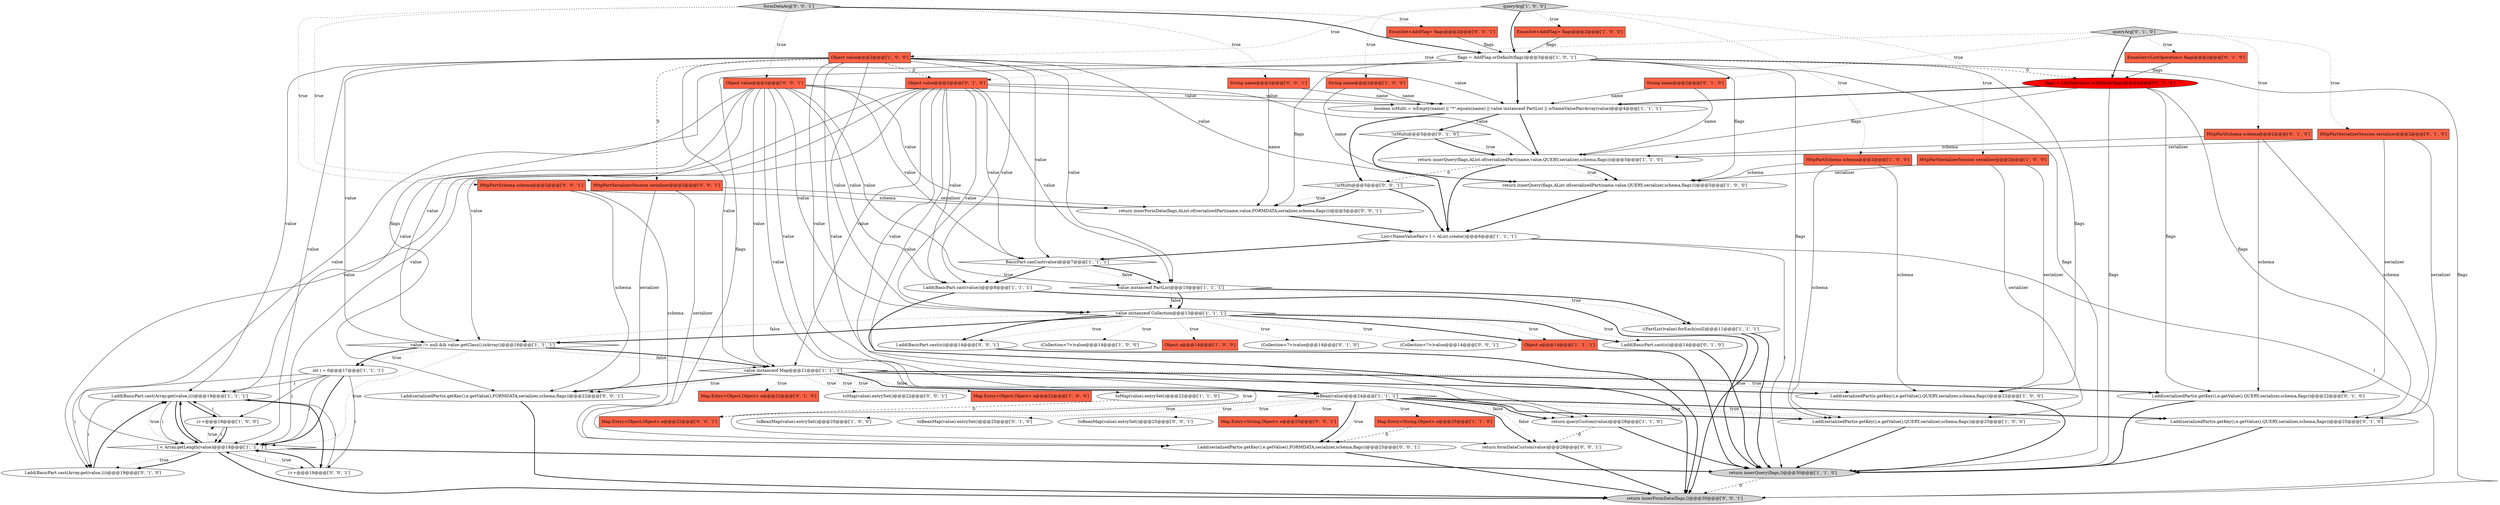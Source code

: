 digraph {
14 [style = filled, label = "l.add(BasicPart.cast(Array.get(value,i)))@@@19@@@['1', '1', '1']", fillcolor = white, shape = ellipse image = "AAA0AAABBB1BBB"];
65 [style = filled, label = "(Collection<?>)value@@@14@@@['0', '0', '1']", fillcolor = white, shape = ellipse image = "AAA0AAABBB3BBB"];
46 [style = filled, label = "l.add(serializedPart(e.getKey(),e.getValue(),QUERY,serializer,schema,flags))@@@22@@@['0', '1', '0']", fillcolor = white, shape = ellipse image = "AAA0AAABBB2BBB"];
63 [style = filled, label = "l.add(serializedPart(e.getKey(),e.getValue(),FORMDATA,serializer,schema,flags))@@@25@@@['0', '0', '1']", fillcolor = white, shape = ellipse image = "AAA0AAABBB3BBB"];
32 [style = filled, label = "Map.Entry<String,Object> e@@@25@@@['1', '1', '0']", fillcolor = tomato, shape = box image = "AAA0AAABBB1BBB"];
31 [style = filled, label = "List<NameValuePair> l = AList.create()@@@6@@@['1', '1', '1']", fillcolor = white, shape = ellipse image = "AAA0AAABBB1BBB"];
37 [style = filled, label = "String name@@@2@@@['0', '1', '0']", fillcolor = tomato, shape = box image = "AAA0AAABBB2BBB"];
52 [style = filled, label = "Object value@@@2@@@['0', '0', '1']", fillcolor = tomato, shape = box image = "AAA0AAABBB3BBB"];
47 [style = filled, label = "Object value@@@2@@@['0', '1', '0']", fillcolor = tomato, shape = box image = "AAA1AAABBB2BBB"];
27 [style = filled, label = "return queryCustom(value)@@@28@@@['1', '1', '0']", fillcolor = white, shape = ellipse image = "AAA0AAABBB1BBB"];
30 [style = filled, label = "value instanceof Collection@@@13@@@['1', '1', '1']", fillcolor = white, shape = diamond image = "AAA0AAABBB1BBB"];
15 [style = filled, label = "(Collection<?>)value@@@14@@@['1', '0', '0']", fillcolor = white, shape = ellipse image = "AAA0AAABBB1BBB"];
25 [style = filled, label = "int i = 0@@@17@@@['1', '1', '1']", fillcolor = white, shape = ellipse image = "AAA0AAABBB1BBB"];
22 [style = filled, label = "isBean(value)@@@24@@@['1', '1', '1']", fillcolor = white, shape = diamond image = "AAA0AAABBB1BBB"];
9 [style = filled, label = "i++@@@19@@@['1', '0', '0']", fillcolor = white, shape = ellipse image = "AAA0AAABBB1BBB"];
12 [style = filled, label = "value instanceof PartList@@@10@@@['1', '1', '1']", fillcolor = white, shape = diamond image = "AAA0AAABBB1BBB"];
48 [style = filled, label = "flags = ListOperation.orDefault(flags)@@@3@@@['0', '1', '0']", fillcolor = red, shape = ellipse image = "AAA1AAABBB2BBB"];
59 [style = filled, label = "return innerFormData(flags,l)@@@30@@@['0', '0', '1']", fillcolor = lightgray, shape = ellipse image = "AAA0AAABBB3BBB"];
43 [style = filled, label = "Map.Entry<Object,Object> e@@@22@@@['0', '1', '0']", fillcolor = tomato, shape = box image = "AAA0AAABBB2BBB"];
10 [style = filled, label = "l.add(serializedPart(e.getKey(),e.getValue(),QUERY,serializer,schema,flags))@@@25@@@['1', '0', '0']", fillcolor = white, shape = ellipse image = "AAA0AAABBB1BBB"];
34 [style = filled, label = "queryArg['0', '1', '0']", fillcolor = lightgray, shape = diamond image = "AAA0AAABBB2BBB"];
45 [style = filled, label = "HttpPartSerializerSession serializer@@@2@@@['0', '1', '0']", fillcolor = tomato, shape = box image = "AAA0AAABBB2BBB"];
42 [style = filled, label = "l.add(BasicPart.cast(o))@@@14@@@['0', '1', '0']", fillcolor = white, shape = ellipse image = "AAA0AAABBB2BBB"];
6 [style = filled, label = "queryArg['1', '0', '0']", fillcolor = lightgray, shape = diamond image = "AAA0AAABBB1BBB"];
19 [style = filled, label = "((PartList)value).forEach(null)@@@11@@@['1', '1', '1']", fillcolor = white, shape = ellipse image = "AAA0AAABBB1BBB"];
44 [style = filled, label = "l.add(BasicPart.cast(Array.get(value,i)))@@@19@@@['0', '1', '0']", fillcolor = white, shape = ellipse image = "AAA0AAABBB2BBB"];
18 [style = filled, label = "value != null && value.getClass().isArray()@@@16@@@['1', '1', '1']", fillcolor = white, shape = diamond image = "AAA0AAABBB1BBB"];
49 [style = filled, label = "return innerFormData(flags,AList.of(serializedPart(name,value,FORMDATA,serializer,schema,flags)))@@@5@@@['0', '0', '1']", fillcolor = white, shape = ellipse image = "AAA0AAABBB3BBB"];
53 [style = filled, label = "l.add(serializedPart(e.getKey(),e.getValue(),FORMDATA,serializer,schema,flags))@@@22@@@['0', '0', '1']", fillcolor = white, shape = ellipse image = "AAA0AAABBB3BBB"];
58 [style = filled, label = "String name@@@2@@@['0', '0', '1']", fillcolor = tomato, shape = box image = "AAA0AAABBB3BBB"];
56 [style = filled, label = "l.add(BasicPart.cast(o))@@@14@@@['0', '0', '1']", fillcolor = white, shape = ellipse image = "AAA0AAABBB3BBB"];
24 [style = filled, label = "l.add(BasicPart.cast(value))@@@8@@@['1', '1', '1']", fillcolor = white, shape = ellipse image = "AAA0AAABBB1BBB"];
5 [style = filled, label = "value instanceof Map@@@21@@@['1', '1', '1']", fillcolor = white, shape = diamond image = "AAA0AAABBB1BBB"];
57 [style = filled, label = "return formDataCustom(value)@@@28@@@['0', '0', '1']", fillcolor = white, shape = ellipse image = "AAA0AAABBB3BBB"];
51 [style = filled, label = "toMap(value).entrySet()@@@22@@@['0', '0', '1']", fillcolor = white, shape = ellipse image = "AAA0AAABBB3BBB"];
3 [style = filled, label = "HttpPartSerializerSession serializer@@@2@@@['1', '0', '0']", fillcolor = tomato, shape = box image = "AAA0AAABBB1BBB"];
4 [style = filled, label = "toBeanMap(value).entrySet()@@@25@@@['1', '0', '0']", fillcolor = white, shape = ellipse image = "AAA0AAABBB1BBB"];
11 [style = filled, label = "Map.Entry<Object,Object> e@@@22@@@['1', '0', '0']", fillcolor = tomato, shape = box image = "AAA0AAABBB1BBB"];
21 [style = filled, label = "String name@@@2@@@['1', '0', '0']", fillcolor = tomato, shape = box image = "AAA0AAABBB1BBB"];
29 [style = filled, label = "BasicPart.canCast(value)@@@7@@@['1', '1', '1']", fillcolor = white, shape = diamond image = "AAA0AAABBB1BBB"];
67 [style = filled, label = "formDataArg['0', '0', '1']", fillcolor = lightgray, shape = diamond image = "AAA0AAABBB3BBB"];
13 [style = filled, label = "return innerQuery(flags,AList.of(serializedPart(name,value,QUERY,serializer,schema,flags)))@@@5@@@['1', '0', '0']", fillcolor = white, shape = ellipse image = "AAA0AAABBB1BBB"];
39 [style = filled, label = "toBeanMap(value).entrySet()@@@25@@@['0', '1', '0']", fillcolor = white, shape = ellipse image = "AAA0AAABBB2BBB"];
54 [style = filled, label = "i++@@@19@@@['0', '0', '1']", fillcolor = white, shape = ellipse image = "AAA0AAABBB3BBB"];
33 [style = filled, label = "Object o@@@14@@@['1', '1', '1']", fillcolor = tomato, shape = box image = "AAA0AAABBB1BBB"];
35 [style = filled, label = "!isMulti@@@5@@@['0', '1', '0']", fillcolor = white, shape = diamond image = "AAA0AAABBB2BBB"];
8 [style = filled, label = "Object o@@@14@@@['1', '0', '0']", fillcolor = tomato, shape = box image = "AAA0AAABBB1BBB"];
60 [style = filled, label = "toBeanMap(value).entrySet()@@@25@@@['0', '0', '1']", fillcolor = white, shape = ellipse image = "AAA0AAABBB3BBB"];
50 [style = filled, label = "EnumSet<AddFlag> flags@@@2@@@['0', '0', '1']", fillcolor = tomato, shape = box image = "AAA0AAABBB3BBB"];
66 [style = filled, label = "Map.Entry<Object,Object> e@@@22@@@['0', '0', '1']", fillcolor = tomato, shape = box image = "AAA0AAABBB3BBB"];
7 [style = filled, label = "EnumSet<AddFlag> flags@@@2@@@['1', '0', '0']", fillcolor = tomato, shape = box image = "AAA0AAABBB1BBB"];
0 [style = filled, label = "boolean isMulti = isEmpty(name) || \"*\".equals(name) || value instanceof PartList || isNameValuePairArray(value)@@@4@@@['1', '1', '1']", fillcolor = white, shape = ellipse image = "AAA0AAABBB1BBB"];
23 [style = filled, label = "flags = AddFlag.orDefault(flags)@@@3@@@['1', '0', '1']", fillcolor = white, shape = ellipse image = "AAA0AAABBB1BBB"];
62 [style = filled, label = "Map.Entry<String,Object> e@@@25@@@['0', '0', '1']", fillcolor = tomato, shape = box image = "AAA0AAABBB3BBB"];
64 [style = filled, label = "!isMulti@@@5@@@['0', '0', '1']", fillcolor = white, shape = diamond image = "AAA0AAABBB3BBB"];
40 [style = filled, label = "EnumSet<ListOperation> flags@@@2@@@['0', '1', '0']", fillcolor = tomato, shape = box image = "AAA0AAABBB2BBB"];
28 [style = filled, label = "Object value@@@2@@@['1', '0', '0']", fillcolor = tomato, shape = box image = "AAA1AAABBB1BBB"];
36 [style = filled, label = "l.add(serializedPart(e.getKey(),e.getValue(),QUERY,serializer,schema,flags))@@@25@@@['0', '1', '0']", fillcolor = white, shape = ellipse image = "AAA0AAABBB2BBB"];
61 [style = filled, label = "HttpPartSerializerSession serializer@@@2@@@['0', '0', '1']", fillcolor = tomato, shape = box image = "AAA0AAABBB3BBB"];
16 [style = filled, label = "return innerQuery(flags,l)@@@30@@@['1', '1', '0']", fillcolor = lightgray, shape = ellipse image = "AAA0AAABBB1BBB"];
55 [style = filled, label = "HttpPartSchema schema@@@2@@@['0', '0', '1']", fillcolor = tomato, shape = box image = "AAA0AAABBB3BBB"];
38 [style = filled, label = "(Collection<?>)value@@@14@@@['0', '1', '0']", fillcolor = white, shape = ellipse image = "AAA0AAABBB2BBB"];
2 [style = filled, label = "l.add(serializedPart(e.getKey(),e.getValue(),QUERY,serializer,schema,flags))@@@22@@@['1', '0', '0']", fillcolor = white, shape = ellipse image = "AAA0AAABBB1BBB"];
17 [style = filled, label = "toMap(value).entrySet()@@@22@@@['1', '1', '0']", fillcolor = white, shape = ellipse image = "AAA0AAABBB1BBB"];
1 [style = filled, label = "HttpPartSchema schema@@@2@@@['1', '0', '0']", fillcolor = tomato, shape = box image = "AAA0AAABBB1BBB"];
41 [style = filled, label = "HttpPartSchema schema@@@2@@@['0', '1', '0']", fillcolor = tomato, shape = box image = "AAA0AAABBB2BBB"];
26 [style = filled, label = "i < Array.getLength(value)@@@18@@@['1', '1', '1']", fillcolor = white, shape = diamond image = "AAA0AAABBB1BBB"];
20 [style = filled, label = "return innerQuery(flags,AList.of(serializedPart(name,value,QUERY,serializer,schema,flags)))@@@5@@@['1', '1', '0']", fillcolor = white, shape = ellipse image = "AAA0AAABBB1BBB"];
37->0 [style = solid, label="name"];
35->20 [style = dotted, label="true"];
34->45 [style = dotted, label="true"];
9->14 [style = solid, label="i"];
47->5 [style = solid, label="value"];
22->60 [style = dotted, label="true"];
47->24 [style = solid, label="value"];
14->44 [style = solid, label="i"];
22->57 [style = dotted, label="false"];
28->12 [style = solid, label="value"];
9->26 [style = solid, label="i"];
67->52 [style = dotted, label="true"];
23->48 [style = dashed, label="0"];
32->63 [style = dashed, label="0"];
3->2 [style = solid, label="serializer"];
37->20 [style = solid, label="name"];
6->1 [style = dotted, label="true"];
67->50 [style = dotted, label="true"];
28->29 [style = solid, label="value"];
1->13 [style = solid, label="schema"];
48->20 [style = solid, label="flags"];
57->59 [style = bold, label=""];
47->29 [style = solid, label="value"];
30->18 [style = bold, label=""];
5->66 [style = dotted, label="true"];
27->57 [style = dashed, label="0"];
58->49 [style = solid, label="name"];
52->30 [style = solid, label="value"];
47->44 [style = solid, label="value"];
45->36 [style = solid, label="serializer"];
9->26 [style = bold, label=""];
5->43 [style = dotted, label="true"];
64->31 [style = bold, label=""];
5->11 [style = dotted, label="true"];
52->24 [style = solid, label="value"];
21->0 [style = solid, label="name"];
25->26 [style = solid, label="i"];
67->61 [style = dotted, label="true"];
55->53 [style = solid, label="schema"];
22->57 [style = bold, label=""];
48->36 [style = solid, label="flags"];
61->53 [style = solid, label="serializer"];
22->63 [style = bold, label=""];
61->63 [style = solid, label="serializer"];
14->9 [style = bold, label=""];
47->22 [style = solid, label="value"];
20->13 [style = dotted, label="true"];
52->57 [style = solid, label="value"];
28->18 [style = solid, label="value"];
13->31 [style = bold, label=""];
67->58 [style = dotted, label="true"];
47->20 [style = solid, label="value"];
6->3 [style = dotted, label="true"];
34->37 [style = dotted, label="true"];
28->26 [style = solid, label="value"];
47->30 [style = solid, label="value"];
54->26 [style = bold, label=""];
40->48 [style = solid, label="flags"];
30->33 [style = dotted, label="true"];
14->26 [style = solid, label="i"];
23->16 [style = solid, label="flags"];
2->16 [style = bold, label=""];
35->31 [style = bold, label=""];
33->16 [style = bold, label=""];
24->59 [style = bold, label=""];
47->18 [style = solid, label="value"];
34->48 [style = bold, label=""];
34->47 [style = dotted, label="true"];
35->20 [style = bold, label=""];
25->44 [style = solid, label="i"];
26->44 [style = dotted, label="true"];
28->47 [style = dashed, label="0"];
30->42 [style = bold, label=""];
26->14 [style = bold, label=""];
29->12 [style = dotted, label="false"];
22->27 [style = dotted, label="false"];
52->14 [style = solid, label="value"];
31->29 [style = bold, label=""];
25->9 [style = solid, label="i"];
20->31 [style = bold, label=""];
61->49 [style = solid, label="serializer"];
45->46 [style = solid, label="serializer"];
27->16 [style = bold, label=""];
12->30 [style = dotted, label="false"];
55->49 [style = solid, label="schema"];
26->9 [style = dotted, label="true"];
25->14 [style = solid, label="i"];
52->5 [style = solid, label="value"];
26->16 [style = bold, label=""];
23->53 [style = solid, label="flags"];
22->63 [style = dotted, label="true"];
52->29 [style = solid, label="value"];
21->13 [style = solid, label="name"];
3->10 [style = solid, label="serializer"];
12->19 [style = dotted, label="true"];
23->49 [style = solid, label="flags"];
49->31 [style = bold, label=""];
47->26 [style = solid, label="value"];
18->26 [style = dotted, label="true"];
26->14 [style = dotted, label="true"];
25->26 [style = bold, label=""];
18->25 [style = bold, label=""];
5->53 [style = bold, label=""];
6->7 [style = dotted, label="true"];
36->16 [style = bold, label=""];
30->56 [style = dotted, label="true"];
0->20 [style = bold, label=""];
28->14 [style = solid, label="value"];
52->49 [style = solid, label="value"];
22->32 [style = dotted, label="true"];
22->4 [style = dotted, label="true"];
5->22 [style = bold, label=""];
28->22 [style = solid, label="value"];
1->10 [style = solid, label="schema"];
25->54 [style = solid, label="i"];
30->42 [style = dotted, label="true"];
20->13 [style = bold, label=""];
46->16 [style = bold, label=""];
5->22 [style = dotted, label="false"];
30->33 [style = bold, label=""];
28->0 [style = solid, label="value"];
63->59 [style = bold, label=""];
52->26 [style = solid, label="value"];
6->23 [style = bold, label=""];
31->59 [style = solid, label="l"];
22->62 [style = dotted, label="true"];
28->5 [style = solid, label="value"];
42->16 [style = bold, label=""];
16->59 [style = dashed, label="0"];
45->20 [style = solid, label="serializer"];
44->14 [style = bold, label=""];
19->59 [style = bold, label=""];
26->54 [style = dotted, label="true"];
23->0 [style = bold, label=""];
23->2 [style = solid, label="flags"];
19->16 [style = bold, label=""];
18->5 [style = dotted, label="false"];
28->30 [style = solid, label="value"];
23->10 [style = solid, label="flags"];
41->46 [style = solid, label="schema"];
10->16 [style = bold, label=""];
26->44 [style = bold, label=""];
5->53 [style = dotted, label="true"];
55->63 [style = solid, label="schema"];
5->46 [style = dotted, label="true"];
22->10 [style = bold, label=""];
22->36 [style = dotted, label="true"];
30->8 [style = dotted, label="true"];
30->38 [style = dotted, label="true"];
30->65 [style = dotted, label="true"];
6->21 [style = dotted, label="true"];
26->59 [style = bold, label=""];
31->16 [style = solid, label="l"];
29->24 [style = dotted, label="true"];
56->59 [style = bold, label=""];
50->23 [style = solid, label="flags"];
34->40 [style = dotted, label="true"];
17->66 [style = dashed, label="0"];
41->36 [style = solid, label="schema"];
5->2 [style = dotted, label="true"];
28->61 [style = dashed, label="0"];
1->2 [style = solid, label="schema"];
5->17 [style = dotted, label="true"];
5->51 [style = dotted, label="true"];
67->23 [style = bold, label=""];
47->27 [style = solid, label="value"];
52->12 [style = solid, label="value"];
22->10 [style = dotted, label="true"];
7->23 [style = solid, label="flags"];
18->25 [style = dotted, label="true"];
64->49 [style = dotted, label="true"];
48->46 [style = solid, label="flags"];
52->18 [style = solid, label="value"];
22->39 [style = dotted, label="true"];
20->64 [style = dashed, label="0"];
28->24 [style = solid, label="value"];
23->59 [style = solid, label="flags"];
12->30 [style = bold, label=""];
52->22 [style = solid, label="value"];
47->0 [style = solid, label="value"];
30->18 [style = dotted, label="false"];
28->27 [style = solid, label="value"];
54->14 [style = solid, label="i"];
48->0 [style = bold, label=""];
6->28 [style = dotted, label="true"];
0->64 [style = bold, label=""];
14->26 [style = bold, label=""];
52->0 [style = solid, label="value"];
24->16 [style = bold, label=""];
14->54 [style = bold, label=""];
5->2 [style = bold, label=""];
29->12 [style = bold, label=""];
53->59 [style = bold, label=""];
22->27 [style = bold, label=""];
41->20 [style = solid, label="schema"];
18->5 [style = bold, label=""];
28->13 [style = solid, label="value"];
22->36 [style = bold, label=""];
34->41 [style = dotted, label="true"];
47->12 [style = solid, label="value"];
30->56 [style = bold, label=""];
0->35 [style = bold, label=""];
3->13 [style = solid, label="serializer"];
23->63 [style = solid, label="flags"];
64->49 [style = bold, label=""];
58->0 [style = solid, label="name"];
12->19 [style = bold, label=""];
29->24 [style = bold, label=""];
30->15 [style = dotted, label="true"];
5->46 [style = bold, label=""];
48->16 [style = solid, label="flags"];
23->13 [style = solid, label="flags"];
54->26 [style = solid, label="i"];
67->55 [style = dotted, label="true"];
}
